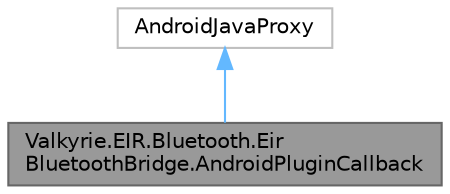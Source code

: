 digraph "Valkyrie.EIR.Bluetooth.EirBluetoothBridge.AndroidPluginCallback"
{
 // LATEX_PDF_SIZE
  bgcolor="transparent";
  edge [fontname=Helvetica,fontsize=10,labelfontname=Helvetica,labelfontsize=10];
  node [fontname=Helvetica,fontsize=10,shape=box,height=0.2,width=0.4];
  Node1 [id="Node000001",label="Valkyrie.EIR.Bluetooth.Eir\lBluetoothBridge.AndroidPluginCallback",height=0.2,width=0.4,color="gray40", fillcolor="grey60", style="filled", fontcolor="black",tooltip="Bridge class facilitating communication between the Unity system and Android plugin's internal callba..."];
  Node2 -> Node1 [id="edge1_Node000001_Node000002",dir="back",color="steelblue1",style="solid",tooltip=" "];
  Node2 [id="Node000002",label="AndroidJavaProxy",height=0.2,width=0.4,color="grey75", fillcolor="white", style="filled",tooltip=" "];
}
